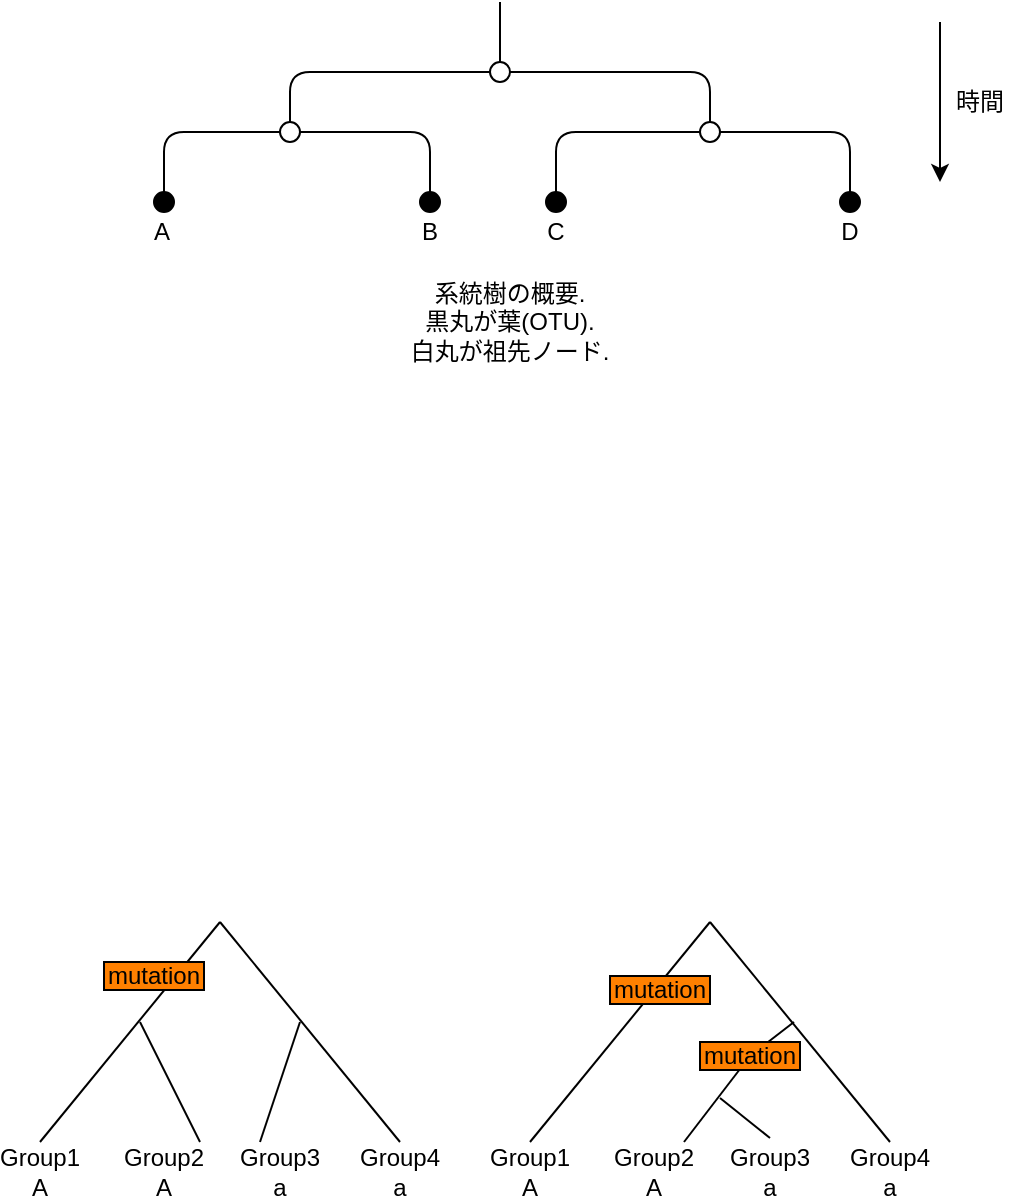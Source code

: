 <mxGraphModel dx="1177" dy="916" grid="1" gridSize="10" guides="1" tooltips="1" connect="1" arrows="1" fold="1" page="1" pageScale="1" pageWidth="827" pageHeight="1169" background="#ffffff"><root><mxCell id="0"/><mxCell id="1" parent="0"/><mxCell id="2" value="" style="ellipse;whiteSpace=wrap;html=1;aspect=fixed;" parent="1" vertex="1"><mxGeometry x="375" y="110" width="10" height="10" as="geometry"/></mxCell><mxCell id="3" value="" style="endArrow=none;html=1;exitX=0.5;exitY=0;" parent="1" source="2" edge="1"><mxGeometry width="50" height="50" relative="1" as="geometry"><mxPoint x="380" y="190" as="sourcePoint"/><mxPoint x="380" y="80" as="targetPoint"/></mxGeometry></mxCell><mxCell id="4" value="" style="ellipse;whiteSpace=wrap;html=1;aspect=fixed;" parent="1" vertex="1"><mxGeometry x="270" y="140" width="10" height="10" as="geometry"/></mxCell><mxCell id="5" value="" style="endArrow=none;html=1;exitX=0.5;exitY=0;entryX=0;entryY=0.5;" parent="1" source="4" target="2" edge="1"><mxGeometry width="50" height="50" relative="1" as="geometry"><mxPoint x="265" y="220" as="sourcePoint"/><mxPoint x="265" y="110" as="targetPoint"/><Array as="points"><mxPoint x="275" y="115"/></Array></mxGeometry></mxCell><mxCell id="6" value="" style="ellipse;whiteSpace=wrap;html=1;aspect=fixed;" parent="1" vertex="1"><mxGeometry x="480" y="140" width="10" height="10" as="geometry"/></mxCell><mxCell id="7" value="" style="endArrow=none;html=1;exitX=0.5;exitY=0;entryX=1;entryY=0.5;" parent="1" source="6" target="2" edge="1"><mxGeometry width="50" height="50" relative="1" as="geometry"><mxPoint x="485" y="220" as="sourcePoint"/><mxPoint x="485" y="110" as="targetPoint"/><Array as="points"><mxPoint x="485" y="115"/></Array></mxGeometry></mxCell><mxCell id="8" value="" style="ellipse;whiteSpace=wrap;html=1;aspect=fixed;fillColor=#000000;" parent="1" vertex="1"><mxGeometry x="207" y="175" width="10" height="10" as="geometry"/></mxCell><mxCell id="9" value="" style="endArrow=none;html=1;exitX=0.5;exitY=0;entryX=0;entryY=0.5;" parent="1" source="8" target="4" edge="1"><mxGeometry width="50" height="50" relative="1" as="geometry"><mxPoint x="205" y="255" as="sourcePoint"/><mxPoint x="205" y="145" as="targetPoint"/><Array as="points"><mxPoint x="212" y="145"/></Array></mxGeometry></mxCell><mxCell id="12" value="" style="ellipse;whiteSpace=wrap;html=1;aspect=fixed;fillColor=#000000;" parent="1" vertex="1"><mxGeometry x="403" y="175" width="10" height="10" as="geometry"/></mxCell><mxCell id="13" value="" style="endArrow=none;html=1;exitX=0.5;exitY=0;entryX=0;entryY=0.5;" parent="1" source="12" target="6" edge="1"><mxGeometry width="50" height="50" relative="1" as="geometry"><mxPoint x="406" y="175" as="sourcePoint"/><mxPoint x="478" y="145" as="targetPoint"/><Array as="points"><mxPoint x="408" y="145"/></Array></mxGeometry></mxCell><mxCell id="14" value="" style="ellipse;whiteSpace=wrap;html=1;aspect=fixed;fillColor=#000000;" parent="1" vertex="1"><mxGeometry x="340" y="175" width="10" height="10" as="geometry"/></mxCell><mxCell id="15" value="" style="endArrow=none;html=1;exitX=0.5;exitY=0;entryX=1;entryY=0.5;" parent="1" source="14" target="4" edge="1"><mxGeometry width="50" height="50" relative="1" as="geometry"><mxPoint x="325" y="255" as="sourcePoint"/><mxPoint x="390" y="145" as="targetPoint"/><Array as="points"><mxPoint x="345" y="145"/></Array></mxGeometry></mxCell><mxCell id="16" value="" style="ellipse;whiteSpace=wrap;html=1;aspect=fixed;fillColor=#000000;" parent="1" vertex="1"><mxGeometry x="550" y="175" width="10" height="10" as="geometry"/></mxCell><mxCell id="17" value="" style="endArrow=none;html=1;exitX=0.5;exitY=0;entryX=1;entryY=0.5;" parent="1" source="16" edge="1"><mxGeometry width="50" height="50" relative="1" as="geometry"><mxPoint x="535" y="255" as="sourcePoint"/><mxPoint x="490" y="145" as="targetPoint"/><Array as="points"><mxPoint x="555" y="145"/></Array></mxGeometry></mxCell><mxCell id="18" value="A" style="text;html=1;strokeColor=none;fillColor=none;align=center;verticalAlign=middle;whiteSpace=wrap;rounded=0;" parent="1" vertex="1"><mxGeometry x="202" y="190" width="18" height="10" as="geometry"/></mxCell><mxCell id="19" value="B" style="text;html=1;strokeColor=none;fillColor=none;align=center;verticalAlign=middle;whiteSpace=wrap;rounded=0;" parent="1" vertex="1"><mxGeometry x="336" y="190" width="18" height="10" as="geometry"/></mxCell><mxCell id="20" value="C" style="text;html=1;strokeColor=none;fillColor=none;align=center;verticalAlign=middle;whiteSpace=wrap;rounded=0;" parent="1" vertex="1"><mxGeometry x="399" y="190" width="18" height="10" as="geometry"/></mxCell><mxCell id="21" value="D" style="text;html=1;strokeColor=none;fillColor=none;align=center;verticalAlign=middle;whiteSpace=wrap;rounded=0;" parent="1" vertex="1"><mxGeometry x="546" y="190" width="18" height="10" as="geometry"/></mxCell><mxCell id="22" value="" style="endArrow=classic;html=1;" parent="1" edge="1"><mxGeometry width="50" height="50" relative="1" as="geometry"><mxPoint x="600" y="90" as="sourcePoint"/><mxPoint x="600" y="170" as="targetPoint"/></mxGeometry></mxCell><mxCell id="23" value="時間" style="text;html=1;strokeColor=none;fillColor=none;align=center;verticalAlign=middle;whiteSpace=wrap;rounded=0;" parent="1" vertex="1"><mxGeometry x="600" y="120" width="40" height="20" as="geometry"/></mxCell><mxCell id="24" value="系統樹の概要.&lt;div&gt;黒丸が葉(OTU).&lt;/div&gt;&lt;div&gt;白丸が祖先ノード.&lt;/div&gt;" style="text;html=1;strokeColor=none;fillColor=none;align=center;verticalAlign=middle;whiteSpace=wrap;rounded=0;" parent="1" vertex="1"><mxGeometry x="280" y="210" width="210" height="60" as="geometry"/></mxCell><mxCell id="25" value="" style="endArrow=none;html=1;" edge="1" parent="1"><mxGeometry width="50" height="50" relative="1" as="geometry"><mxPoint x="150" y="650" as="sourcePoint"/><mxPoint x="240" y="540" as="targetPoint"/></mxGeometry></mxCell><mxCell id="26" value="" style="endArrow=none;html=1;" edge="1" parent="1"><mxGeometry width="50" height="50" relative="1" as="geometry"><mxPoint x="230" y="650" as="sourcePoint"/><mxPoint x="200" y="590" as="targetPoint"/></mxGeometry></mxCell><mxCell id="27" value="" style="endArrow=none;html=1;" edge="1" parent="1"><mxGeometry width="50" height="50" relative="1" as="geometry"><mxPoint x="330" y="650" as="sourcePoint"/><mxPoint x="240" y="540" as="targetPoint"/></mxGeometry></mxCell><mxCell id="28" value="" style="endArrow=none;html=1;" edge="1" parent="1"><mxGeometry width="50" height="50" relative="1" as="geometry"><mxPoint x="260" y="650" as="sourcePoint"/><mxPoint x="280" y="590" as="targetPoint"/></mxGeometry></mxCell><mxCell id="29" value="Group1&lt;div&gt;A&lt;/div&gt;" style="text;html=1;strokeColor=none;fillColor=none;align=center;verticalAlign=middle;whiteSpace=wrap;rounded=0;" vertex="1" parent="1"><mxGeometry x="130" y="655" width="40" height="20" as="geometry"/></mxCell><mxCell id="30" value="Group2&lt;div&gt;A&lt;/div&gt;" style="text;html=1;strokeColor=none;fillColor=none;align=center;verticalAlign=middle;whiteSpace=wrap;rounded=0;" vertex="1" parent="1"><mxGeometry x="192" y="655" width="40" height="20" as="geometry"/></mxCell><mxCell id="31" value="Group3&lt;div&gt;a&lt;/div&gt;" style="text;html=1;strokeColor=none;fillColor=none;align=center;verticalAlign=middle;whiteSpace=wrap;rounded=0;" vertex="1" parent="1"><mxGeometry x="250" y="655" width="40" height="20" as="geometry"/></mxCell><mxCell id="32" value="Group4&lt;div&gt;a&lt;/div&gt;" style="text;html=1;strokeColor=none;fillColor=none;align=center;verticalAlign=middle;whiteSpace=wrap;rounded=0;" vertex="1" parent="1"><mxGeometry x="310" y="655" width="40" height="20" as="geometry"/></mxCell><mxCell id="33" value="" style="endArrow=none;html=1;" edge="1" parent="1"><mxGeometry width="50" height="50" relative="1" as="geometry"><mxPoint x="395" y="650" as="sourcePoint"/><mxPoint x="485" y="540" as="targetPoint"/></mxGeometry></mxCell><mxCell id="34" value="" style="endArrow=none;html=1;" edge="1" parent="1" source="44"><mxGeometry width="50" height="50" relative="1" as="geometry"><mxPoint x="472" y="650" as="sourcePoint"/><mxPoint x="527" y="590" as="targetPoint"/></mxGeometry></mxCell><mxCell id="35" value="" style="endArrow=none;html=1;" edge="1" parent="1"><mxGeometry width="50" height="50" relative="1" as="geometry"><mxPoint x="575" y="650" as="sourcePoint"/><mxPoint x="485" y="540" as="targetPoint"/></mxGeometry></mxCell><mxCell id="36" value="" style="endArrow=none;html=1;" edge="1" parent="1"><mxGeometry width="50" height="50" relative="1" as="geometry"><mxPoint x="515" y="648" as="sourcePoint"/><mxPoint x="490" y="628" as="targetPoint"/></mxGeometry></mxCell><mxCell id="37" value="Group1&lt;div&gt;A&lt;/div&gt;" style="text;html=1;strokeColor=none;fillColor=none;align=center;verticalAlign=middle;whiteSpace=wrap;rounded=0;" vertex="1" parent="1"><mxGeometry x="375" y="655" width="40" height="20" as="geometry"/></mxCell><mxCell id="38" value="Group2&lt;div&gt;A&lt;/div&gt;" style="text;html=1;strokeColor=none;fillColor=none;align=center;verticalAlign=middle;whiteSpace=wrap;rounded=0;" vertex="1" parent="1"><mxGeometry x="437" y="655" width="40" height="20" as="geometry"/></mxCell><mxCell id="39" value="Group3&lt;div&gt;a&lt;/div&gt;" style="text;html=1;strokeColor=none;fillColor=none;align=center;verticalAlign=middle;whiteSpace=wrap;rounded=0;" vertex="1" parent="1"><mxGeometry x="495" y="655" width="40" height="20" as="geometry"/></mxCell><mxCell id="40" value="Group4&lt;div&gt;a&lt;/div&gt;" style="text;html=1;strokeColor=none;fillColor=none;align=center;verticalAlign=middle;whiteSpace=wrap;rounded=0;" vertex="1" parent="1"><mxGeometry x="555" y="655" width="40" height="20" as="geometry"/></mxCell><mxCell id="41" value="mutation" style="rounded=0;whiteSpace=wrap;html=1;fillColor=#FF8000;" vertex="1" parent="1"><mxGeometry x="182" y="560" width="50" height="14" as="geometry"/></mxCell><mxCell id="42" value="mutation" style="rounded=0;whiteSpace=wrap;html=1;fillColor=#FF8000;" vertex="1" parent="1"><mxGeometry x="435" y="567" width="50" height="14" as="geometry"/></mxCell><mxCell id="44" value="mutation" style="rounded=0;whiteSpace=wrap;html=1;fillColor=#FF8000;" vertex="1" parent="1"><mxGeometry x="480" y="600" width="50" height="14" as="geometry"/></mxCell><mxCell id="45" value="" style="endArrow=none;html=1;" edge="1" parent="1" target="44"><mxGeometry width="50" height="50" relative="1" as="geometry"><mxPoint x="472" y="650" as="sourcePoint"/><mxPoint x="527" y="590" as="targetPoint"/></mxGeometry></mxCell></root></mxGraphModel>